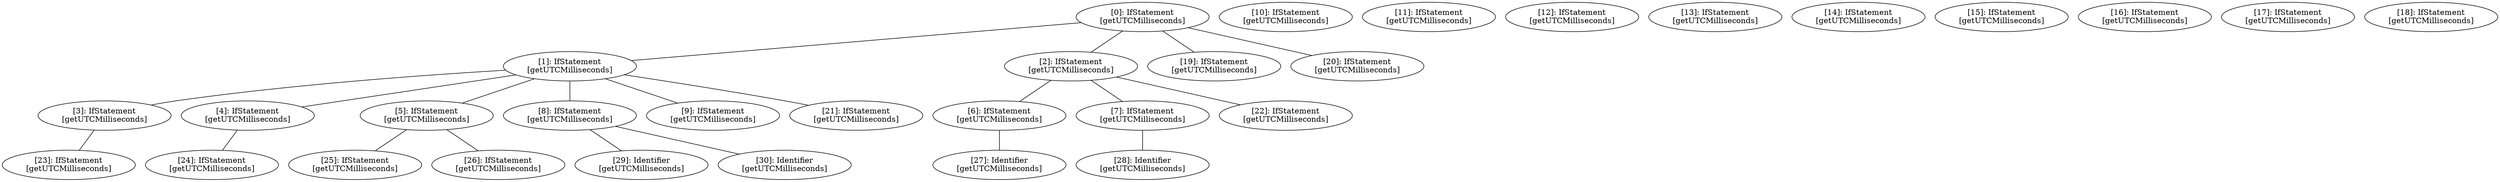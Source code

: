 // Result
graph {
	0 [label="[0]: IfStatement
[getUTCMilliseconds]"]
	1 [label="[1]: IfStatement
[getUTCMilliseconds]"]
	2 [label="[2]: IfStatement
[getUTCMilliseconds]"]
	3 [label="[3]: IfStatement
[getUTCMilliseconds]"]
	4 [label="[4]: IfStatement
[getUTCMilliseconds]"]
	5 [label="[5]: IfStatement
[getUTCMilliseconds]"]
	6 [label="[6]: IfStatement
[getUTCMilliseconds]"]
	7 [label="[7]: IfStatement
[getUTCMilliseconds]"]
	8 [label="[8]: IfStatement
[getUTCMilliseconds]"]
	9 [label="[9]: IfStatement
[getUTCMilliseconds]"]
	10 [label="[10]: IfStatement
[getUTCMilliseconds]"]
	11 [label="[11]: IfStatement
[getUTCMilliseconds]"]
	12 [label="[12]: IfStatement
[getUTCMilliseconds]"]
	13 [label="[13]: IfStatement
[getUTCMilliseconds]"]
	14 [label="[14]: IfStatement
[getUTCMilliseconds]"]
	15 [label="[15]: IfStatement
[getUTCMilliseconds]"]
	16 [label="[16]: IfStatement
[getUTCMilliseconds]"]
	17 [label="[17]: IfStatement
[getUTCMilliseconds]"]
	18 [label="[18]: IfStatement
[getUTCMilliseconds]"]
	19 [label="[19]: IfStatement
[getUTCMilliseconds]"]
	20 [label="[20]: IfStatement
[getUTCMilliseconds]"]
	21 [label="[21]: IfStatement
[getUTCMilliseconds]"]
	22 [label="[22]: IfStatement
[getUTCMilliseconds]"]
	23 [label="[23]: IfStatement
[getUTCMilliseconds]"]
	24 [label="[24]: IfStatement
[getUTCMilliseconds]"]
	25 [label="[25]: IfStatement
[getUTCMilliseconds]"]
	26 [label="[26]: IfStatement
[getUTCMilliseconds]"]
	27 [label="[27]: Identifier
[getUTCMilliseconds]"]
	28 [label="[28]: Identifier
[getUTCMilliseconds]"]
	29 [label="[29]: Identifier
[getUTCMilliseconds]"]
	30 [label="[30]: Identifier
[getUTCMilliseconds]"]
	0 -- 1
	0 -- 2
	0 -- 19
	0 -- 20
	1 -- 3
	1 -- 4
	1 -- 5
	1 -- 8
	1 -- 9
	1 -- 21
	2 -- 6
	2 -- 7
	2 -- 22
	3 -- 23
	4 -- 24
	5 -- 25
	5 -- 26
	6 -- 27
	7 -- 28
	8 -- 29
	8 -- 30
}

